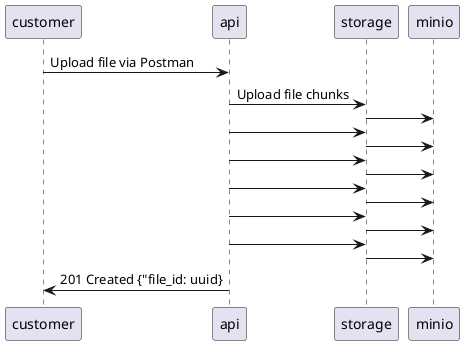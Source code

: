 @startuml
"customer" -> "api": Upload file via Postman
"api" -> "storage": Upload file chunks
"storage" -> "minio"
"api" -> "storage"
"storage" -> "minio"
"api" -> "storage"
"storage" -> "minio"
"api" -> "storage"
"storage" -> "minio"
"api" -> "storage"
"storage" -> "minio"
"api" -> "storage"
"storage" -> "minio"
"api" -> "customer": 201 Created {"file_id: uuid}
@enduml